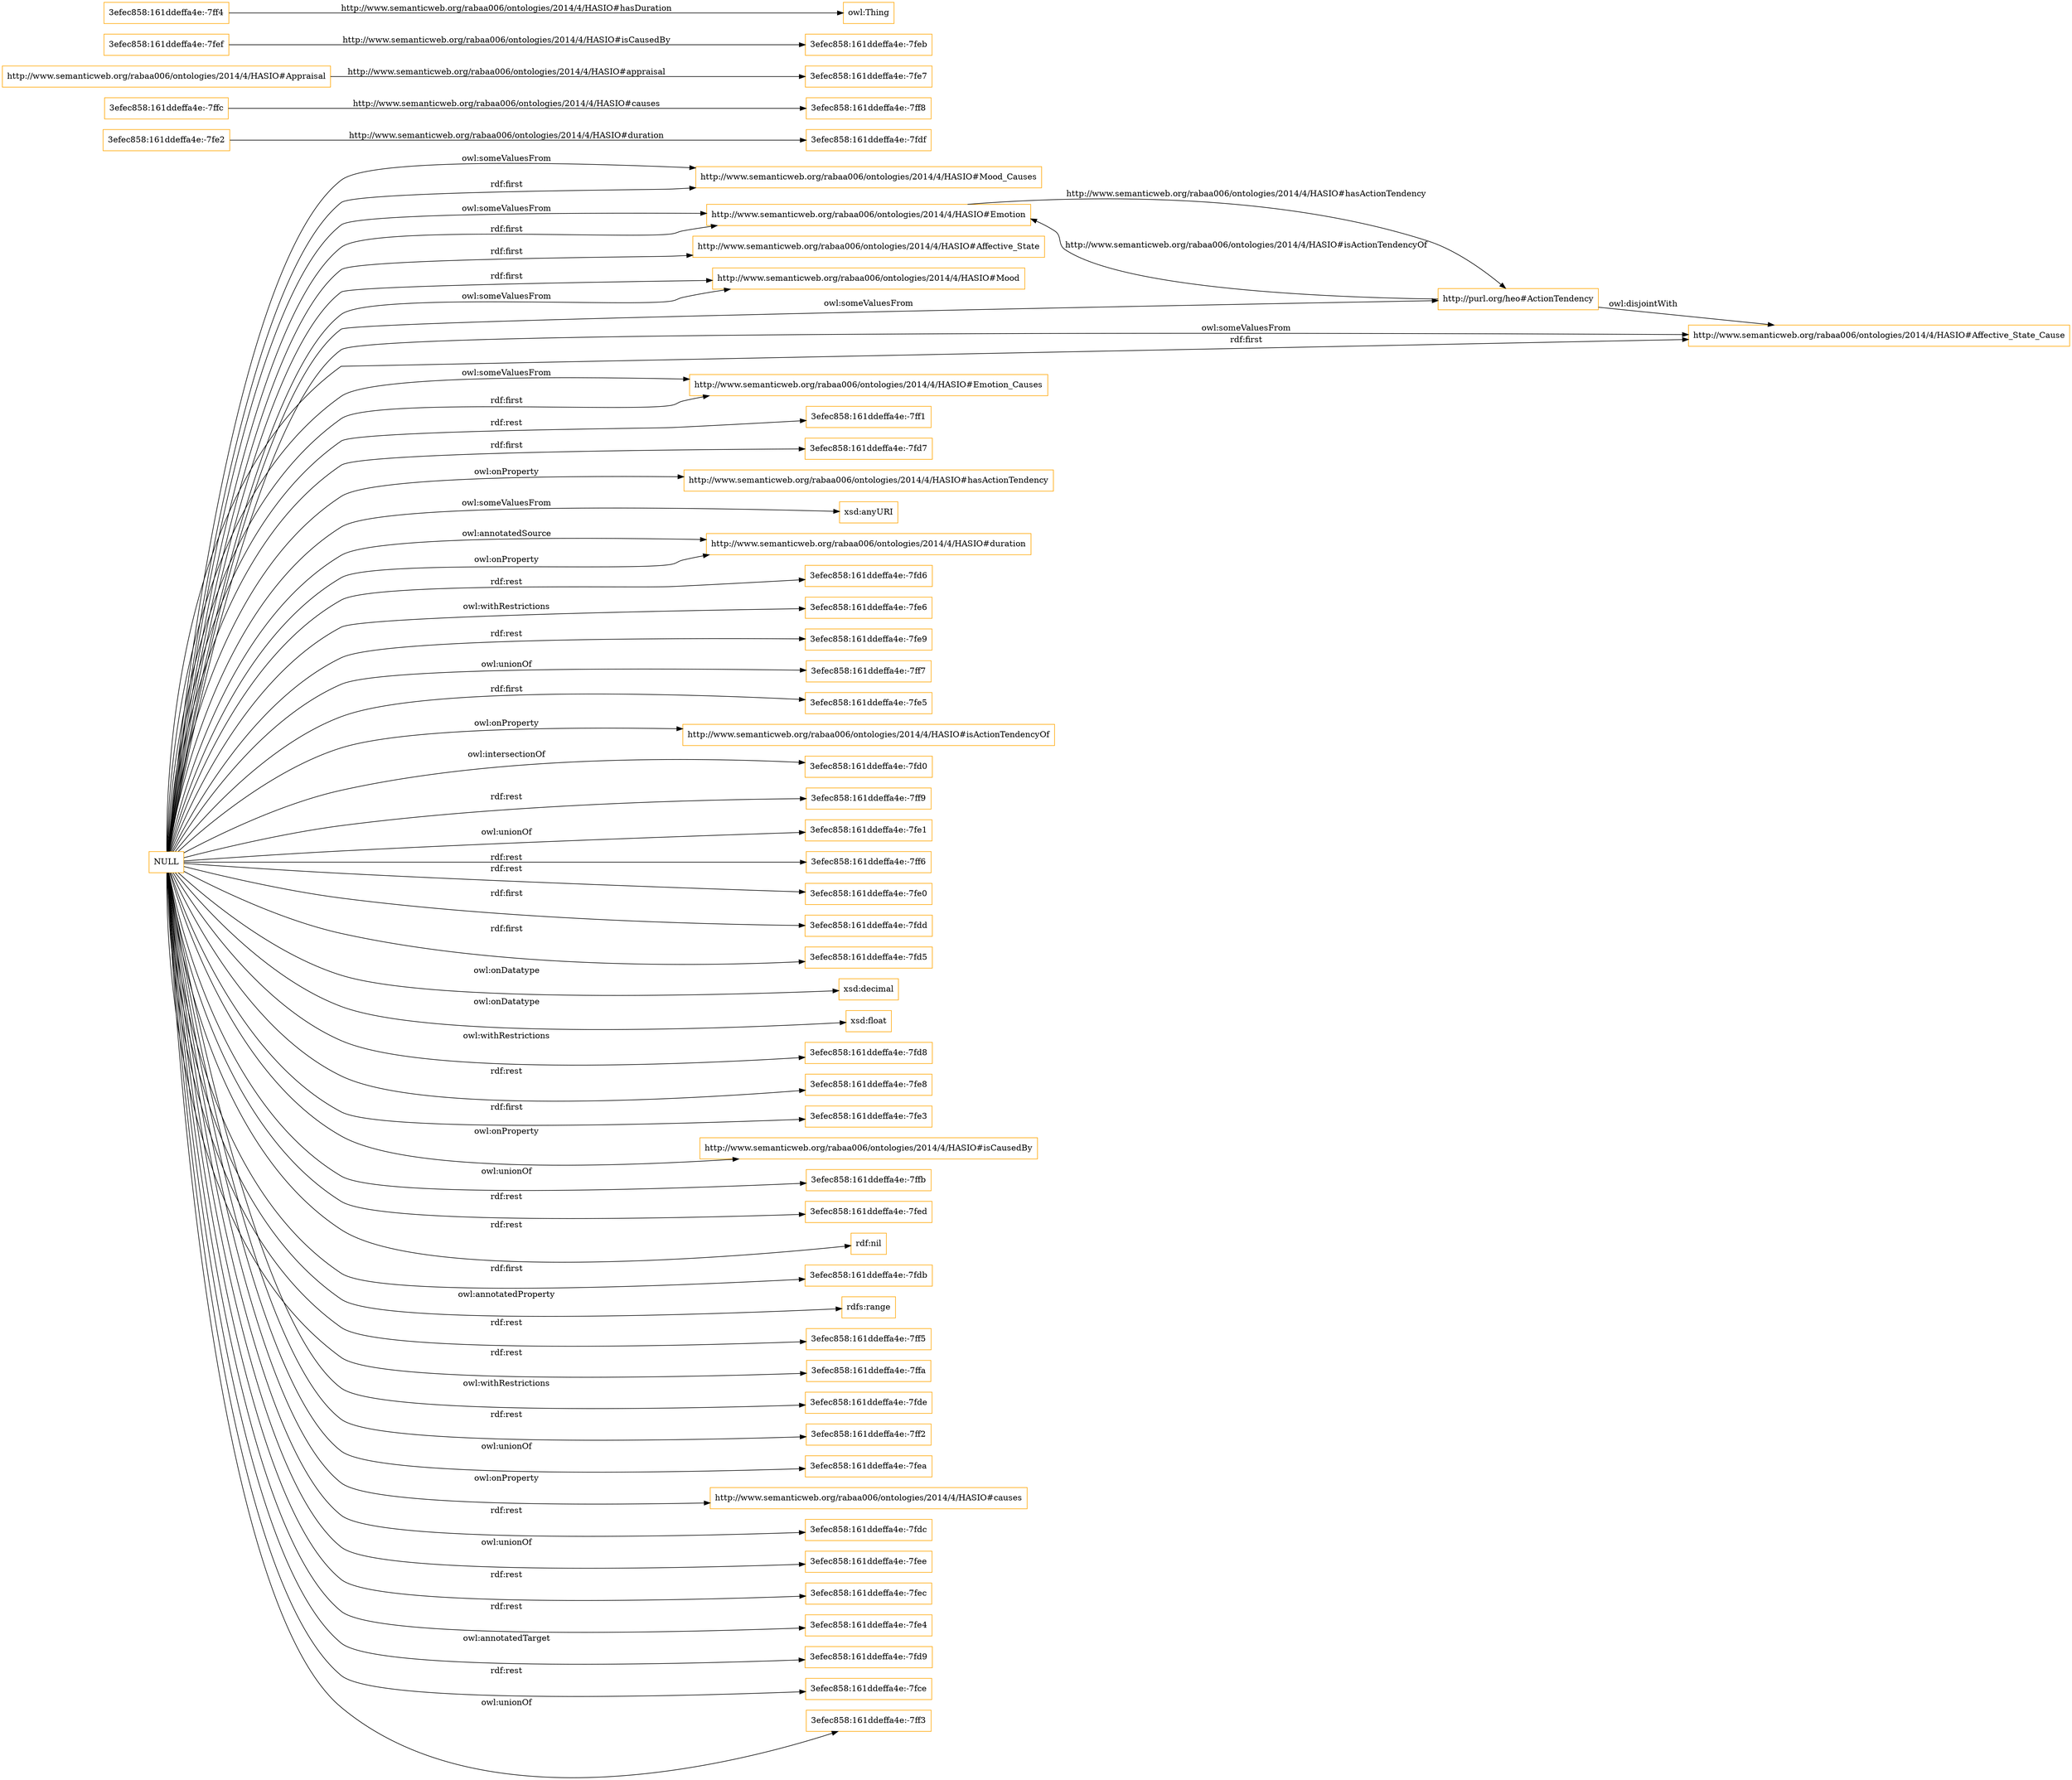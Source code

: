 digraph ar2dtool_diagram { 
rankdir=LR;
size="1501"
node [shape = rectangle, color="orange"]; "http://www.semanticweb.org/rabaa006/ontologies/2014/4/HASIO#Mood_Causes" "3efec858:161ddeffa4e:-7fe2" "http://www.semanticweb.org/rabaa006/ontologies/2014/4/HASIO#Emotion" "http://www.semanticweb.org/rabaa006/ontologies/2014/4/HASIO#Affective_State" "http://www.semanticweb.org/rabaa006/ontologies/2014/4/HASIO#Mood" "3efec858:161ddeffa4e:-7ff8" "http://www.semanticweb.org/rabaa006/ontologies/2014/4/HASIO#Affective_State_Cause" "http://www.semanticweb.org/rabaa006/ontologies/2014/4/HASIO#Appraisal" "3efec858:161ddeffa4e:-7ffc" "3efec858:161ddeffa4e:-7feb" "http://purl.org/heo#ActionTendency" "3efec858:161ddeffa4e:-7fef" "http://www.semanticweb.org/rabaa006/ontologies/2014/4/HASIO#Emotion_Causes" "3efec858:161ddeffa4e:-7ff4" ; /*classes style*/
	"http://purl.org/heo#ActionTendency" -> "http://www.semanticweb.org/rabaa006/ontologies/2014/4/HASIO#Affective_State_Cause" [ label = "owl:disjointWith" ];
	"NULL" -> "http://www.semanticweb.org/rabaa006/ontologies/2014/4/HASIO#Mood_Causes" [ label = "rdf:first" ];
	"NULL" -> "3efec858:161ddeffa4e:-7ff1" [ label = "rdf:rest" ];
	"NULL" -> "3efec858:161ddeffa4e:-7fd7" [ label = "rdf:first" ];
	"NULL" -> "http://www.semanticweb.org/rabaa006/ontologies/2014/4/HASIO#hasActionTendency" [ label = "owl:onProperty" ];
	"NULL" -> "xsd:anyURI" [ label = "owl:someValuesFrom" ];
	"NULL" -> "http://www.semanticweb.org/rabaa006/ontologies/2014/4/HASIO#duration" [ label = "owl:onProperty" ];
	"NULL" -> "3efec858:161ddeffa4e:-7fd6" [ label = "rdf:rest" ];
	"NULL" -> "http://www.semanticweb.org/rabaa006/ontologies/2014/4/HASIO#Affective_State_Cause" [ label = "owl:someValuesFrom" ];
	"NULL" -> "3efec858:161ddeffa4e:-7fe6" [ label = "owl:withRestrictions" ];
	"NULL" -> "3efec858:161ddeffa4e:-7fe9" [ label = "rdf:rest" ];
	"NULL" -> "3efec858:161ddeffa4e:-7ff7" [ label = "owl:unionOf" ];
	"NULL" -> "3efec858:161ddeffa4e:-7fe5" [ label = "rdf:first" ];
	"NULL" -> "http://purl.org/heo#ActionTendency" [ label = "owl:someValuesFrom" ];
	"NULL" -> "http://www.semanticweb.org/rabaa006/ontologies/2014/4/HASIO#isActionTendencyOf" [ label = "owl:onProperty" ];
	"NULL" -> "3efec858:161ddeffa4e:-7fd0" [ label = "owl:intersectionOf" ];
	"NULL" -> "3efec858:161ddeffa4e:-7ff9" [ label = "rdf:rest" ];
	"NULL" -> "3efec858:161ddeffa4e:-7fe1" [ label = "owl:unionOf" ];
	"NULL" -> "3efec858:161ddeffa4e:-7ff6" [ label = "rdf:rest" ];
	"NULL" -> "3efec858:161ddeffa4e:-7fe0" [ label = "rdf:rest" ];
	"NULL" -> "3efec858:161ddeffa4e:-7fdd" [ label = "rdf:first" ];
	"NULL" -> "3efec858:161ddeffa4e:-7fd5" [ label = "rdf:first" ];
	"NULL" -> "xsd:decimal" [ label = "owl:onDatatype" ];
	"NULL" -> "xsd:float" [ label = "owl:onDatatype" ];
	"NULL" -> "http://www.semanticweb.org/rabaa006/ontologies/2014/4/HASIO#Mood_Causes" [ label = "owl:someValuesFrom" ];
	"NULL" -> "3efec858:161ddeffa4e:-7fd8" [ label = "owl:withRestrictions" ];
	"NULL" -> "3efec858:161ddeffa4e:-7fe8" [ label = "rdf:rest" ];
	"NULL" -> "3efec858:161ddeffa4e:-7fe3" [ label = "rdf:first" ];
	"NULL" -> "http://www.semanticweb.org/rabaa006/ontologies/2014/4/HASIO#isCausedBy" [ label = "owl:onProperty" ];
	"NULL" -> "3efec858:161ddeffa4e:-7ffb" [ label = "owl:unionOf" ];
	"NULL" -> "3efec858:161ddeffa4e:-7fed" [ label = "rdf:rest" ];
	"NULL" -> "rdf:nil" [ label = "rdf:rest" ];
	"NULL" -> "http://www.semanticweb.org/rabaa006/ontologies/2014/4/HASIO#Mood" [ label = "owl:someValuesFrom" ];
	"NULL" -> "3efec858:161ddeffa4e:-7fdb" [ label = "rdf:first" ];
	"NULL" -> "http://www.semanticweb.org/rabaa006/ontologies/2014/4/HASIO#Emotion_Causes" [ label = "rdf:first" ];
	"NULL" -> "rdfs:range" [ label = "owl:annotatedProperty" ];
	"NULL" -> "http://www.semanticweb.org/rabaa006/ontologies/2014/4/HASIO#Affective_State_Cause" [ label = "rdf:first" ];
	"NULL" -> "3efec858:161ddeffa4e:-7ff5" [ label = "rdf:rest" ];
	"NULL" -> "http://www.semanticweb.org/rabaa006/ontologies/2014/4/HASIO#Emotion" [ label = "rdf:first" ];
	"NULL" -> "3efec858:161ddeffa4e:-7ffa" [ label = "rdf:rest" ];
	"NULL" -> "3efec858:161ddeffa4e:-7fde" [ label = "owl:withRestrictions" ];
	"NULL" -> "3efec858:161ddeffa4e:-7ff2" [ label = "rdf:rest" ];
	"NULL" -> "3efec858:161ddeffa4e:-7fea" [ label = "owl:unionOf" ];
	"NULL" -> "http://www.semanticweb.org/rabaa006/ontologies/2014/4/HASIO#duration" [ label = "owl:annotatedSource" ];
	"NULL" -> "http://www.semanticweb.org/rabaa006/ontologies/2014/4/HASIO#causes" [ label = "owl:onProperty" ];
	"NULL" -> "http://www.semanticweb.org/rabaa006/ontologies/2014/4/HASIO#Emotion" [ label = "owl:someValuesFrom" ];
	"NULL" -> "3efec858:161ddeffa4e:-7fdc" [ label = "rdf:rest" ];
	"NULL" -> "3efec858:161ddeffa4e:-7fee" [ label = "owl:unionOf" ];
	"NULL" -> "http://www.semanticweb.org/rabaa006/ontologies/2014/4/HASIO#Mood" [ label = "rdf:first" ];
	"NULL" -> "3efec858:161ddeffa4e:-7fec" [ label = "rdf:rest" ];
	"NULL" -> "3efec858:161ddeffa4e:-7fe4" [ label = "rdf:rest" ];
	"NULL" -> "http://www.semanticweb.org/rabaa006/ontologies/2014/4/HASIO#Affective_State" [ label = "rdf:first" ];
	"NULL" -> "http://www.semanticweb.org/rabaa006/ontologies/2014/4/HASIO#Emotion_Causes" [ label = "owl:someValuesFrom" ];
	"NULL" -> "3efec858:161ddeffa4e:-7fd9" [ label = "owl:annotatedTarget" ];
	"NULL" -> "3efec858:161ddeffa4e:-7fce" [ label = "rdf:rest" ];
	"NULL" -> "3efec858:161ddeffa4e:-7ff3" [ label = "owl:unionOf" ];
	"3efec858:161ddeffa4e:-7fef" -> "3efec858:161ddeffa4e:-7feb" [ label = "http://www.semanticweb.org/rabaa006/ontologies/2014/4/HASIO#isCausedBy" ];
	"http://purl.org/heo#ActionTendency" -> "http://www.semanticweb.org/rabaa006/ontologies/2014/4/HASIO#Emotion" [ label = "http://www.semanticweb.org/rabaa006/ontologies/2014/4/HASIO#isActionTendencyOf" ];
	"3efec858:161ddeffa4e:-7ffc" -> "3efec858:161ddeffa4e:-7ff8" [ label = "http://www.semanticweb.org/rabaa006/ontologies/2014/4/HASIO#causes" ];
	"http://www.semanticweb.org/rabaa006/ontologies/2014/4/HASIO#Appraisal" -> "3efec858:161ddeffa4e:-7fe7" [ label = "http://www.semanticweb.org/rabaa006/ontologies/2014/4/HASIO#appraisal" ];
	"3efec858:161ddeffa4e:-7fe2" -> "3efec858:161ddeffa4e:-7fdf" [ label = "http://www.semanticweb.org/rabaa006/ontologies/2014/4/HASIO#duration" ];
	"3efec858:161ddeffa4e:-7ff4" -> "owl:Thing" [ label = "http://www.semanticweb.org/rabaa006/ontologies/2014/4/HASIO#hasDuration" ];
	"http://www.semanticweb.org/rabaa006/ontologies/2014/4/HASIO#Emotion" -> "http://purl.org/heo#ActionTendency" [ label = "http://www.semanticweb.org/rabaa006/ontologies/2014/4/HASIO#hasActionTendency" ];

}
